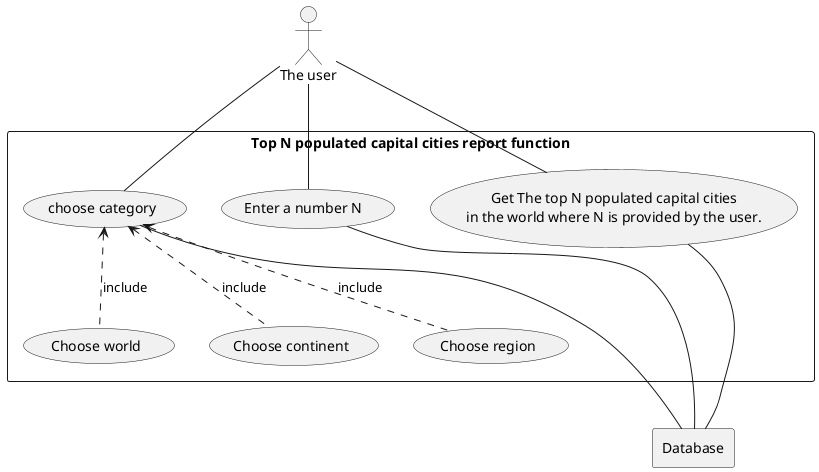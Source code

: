 @startuml

actor user as "The user"

rectangle Database

rectangle "Top N populated capital cities report function" {


    usecase world as "Choose world"
    usecase cc as "choose category"
    usecase continent as "Choose continent"
    usecase region as "Choose region"
    usecase N as "Enter a number N "
    usecase UC as "Get The top N populated capital cities
    in the world where N is provided by the user."

    user -- UC
    user -- cc
    user -- N
    cc <.. world : include
    cc <.. continent :include
    cc <.. region :include

    UC -- Database
    cc --- Database
    N- Database

}

@enduml